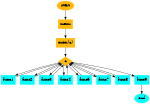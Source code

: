 digraph graphname {
	// This attribute applies to the graph itself
	size="1,1";
	// The label attribute can be used to change the label of a node
	node [shape=ellipse, style=filled, color=darkgoldenrod1]; start   ;
	node [shape=box,style=filled, color=darkgoldenrod1] menu "enter(c)";
	node [shape=box,style=filled, color=cyan] func1 func2 func3 func4 func5 func7 func8 func9;
	node [shape=ellipse,style=filled, color=cyan] end;
	node [shape=diamond, style=filled ,color=darkgoldenrod1 ] c; 
	start->menu->"enter(c)"->c;
	c->func1->c;
	c->func2->c;
	c->func3->c;
	c->func4->c;
	c->func5->c;
	c->func7->c;
	c->func8->c;
	c->func9->end;

}
